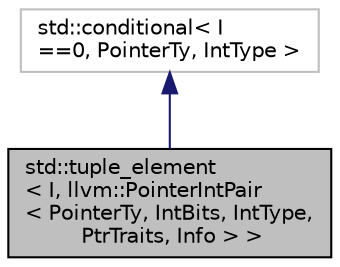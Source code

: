digraph "std::tuple_element&lt; I, llvm::PointerIntPair&lt; PointerTy, IntBits, IntType, PtrTraits, Info &gt; &gt;"
{
 // LATEX_PDF_SIZE
  bgcolor="transparent";
  edge [fontname="Helvetica",fontsize="10",labelfontname="Helvetica",labelfontsize="10"];
  node [fontname="Helvetica",fontsize="10",shape=record];
  Node1 [label="std::tuple_element\l\< I, llvm::PointerIntPair\l\< PointerTy, IntBits, IntType,\l PtrTraits, Info \> \>",height=0.2,width=0.4,color="black", fillcolor="grey75", style="filled", fontcolor="black",tooltip=" "];
  Node2 -> Node1 [dir="back",color="midnightblue",fontsize="10",style="solid",fontname="Helvetica"];
  Node2 [label="std::conditional\< I\l==0, PointerTy, IntType \>",height=0.2,width=0.4,color="grey75",tooltip=" "];
}
